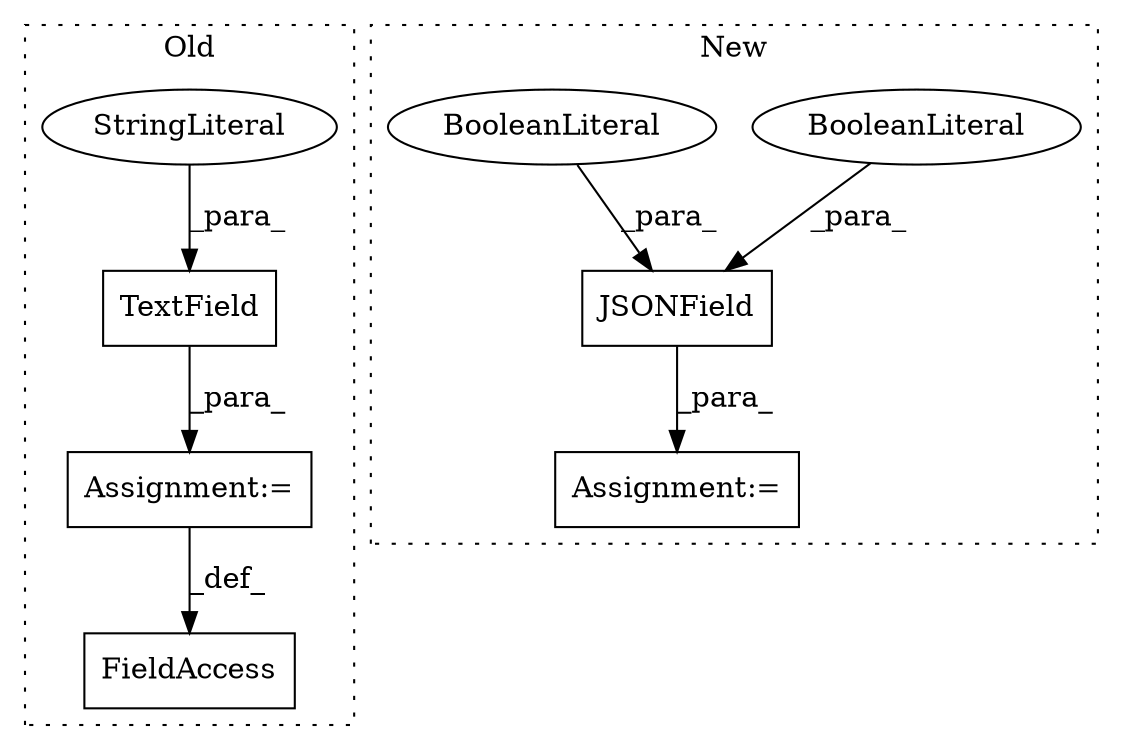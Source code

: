 digraph G {
subgraph cluster0 {
1 [label="TextField" a="32" s="7809,7821" l="10,1" shape="box"];
5 [label="StringLiteral" a="45" s="7819" l="2" shape="ellipse"];
6 [label="FieldAccess" a="22" s="7788" l="13" shape="box"];
7 [label="Assignment:=" a="7" s="7801" l="1" shape="box"];
label = "Old";
style="dotted";
}
subgraph cluster1 {
2 [label="JSONField" a="32" s="7797,7816" l="10,1" shape="box"];
3 [label="BooleanLiteral" a="9" s="7807" l="4" shape="ellipse"];
4 [label="BooleanLiteral" a="9" s="7812" l="4" shape="ellipse"];
8 [label="Assignment:=" a="7" s="7796" l="1" shape="box"];
label = "New";
style="dotted";
}
1 -> 7 [label="_para_"];
2 -> 8 [label="_para_"];
3 -> 2 [label="_para_"];
4 -> 2 [label="_para_"];
5 -> 1 [label="_para_"];
7 -> 6 [label="_def_"];
}